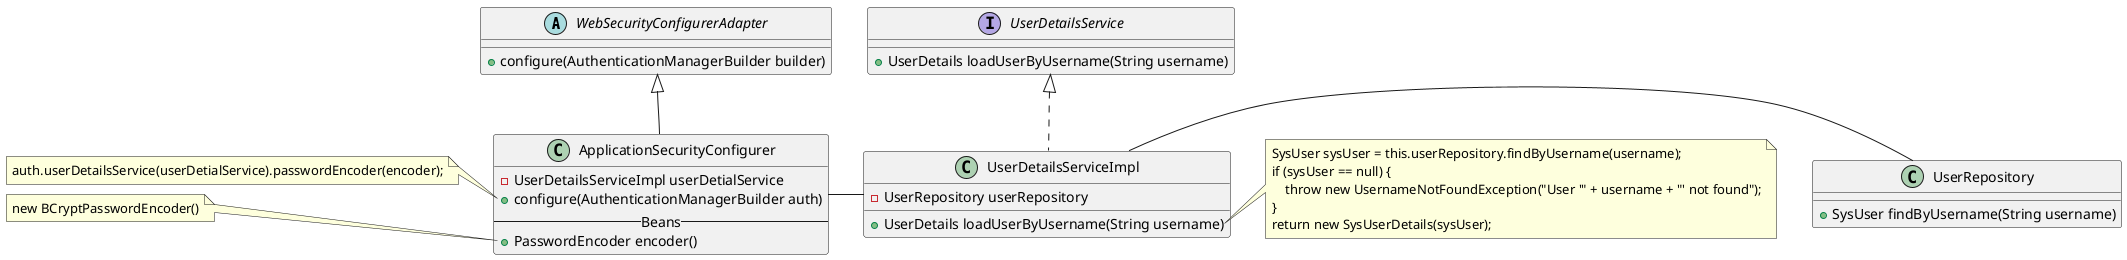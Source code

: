 @startuml


together {
abstract class WebSecurityConfigurerAdapter {
    +configure(AuthenticationManagerBuilder builder)
}

class ApplicationSecurityConfigurer extends WebSecurityConfigurerAdapter {
    -UserDetailsServiceImpl userDetialService
    +configure(AuthenticationManagerBuilder auth)
    --Beans--
    +PasswordEncoder encoder()
}

note left of ApplicationSecurityConfigurer::configure
auth.userDetailsService(userDetialService).passwordEncoder(encoder);
end note

note left of ApplicationSecurityConfigurer::encoder
new BCryptPasswordEncoder()
end note

interface UserDetailsService {
    +UserDetails loadUserByUsername(String username)
}

class UserDetailsServiceImpl implements UserDetailsService {
    -UserRepository userRepository
    +UserDetails loadUserByUsername(String username)
}

note right of UserDetailsServiceImpl::loadUserByUsername
    SysUser sysUser = this.userRepository.findByUsername(username);
    if (sysUser == null) {
        throw new UsernameNotFoundException("User '" + username + "' not found");
    }
    return new SysUserDetails(sysUser);
end note

class UserRepository {
    +SysUser findByUsername(String username)
}

UserDetailsServiceImpl - UserRepository
ApplicationSecurityConfigurer - UserDetailsServiceImpl
}
@enduml